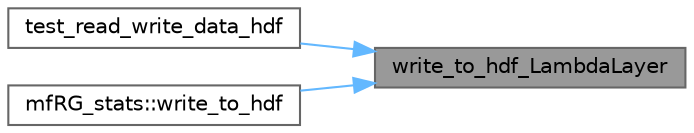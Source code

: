 digraph "write_to_hdf_LambdaLayer"
{
 // INTERACTIVE_SVG=YES
 // LATEX_PDF_SIZE
  bgcolor="transparent";
  edge [fontname=Helvetica,fontsize=10,labelfontname=Helvetica,labelfontsize=10];
  node [fontname=Helvetica,fontsize=10,shape=box,height=0.2,width=0.4];
  rankdir="RL";
  Node1 [id="Node000001",label="write_to_hdf_LambdaLayer",height=0.2,width=0.4,color="gray40", fillcolor="grey60", style="filled", fontcolor="black",tooltip="Write vector to Lambda layer of HDF group/file."];
  Node1 -> Node2 [id="edge1_Node000001_Node000002",dir="back",color="steelblue1",style="solid",tooltip=" "];
  Node2 [id="Node000002",label="test_read_write_data_hdf",height=0.2,width=0.4,color="grey40", fillcolor="white", style="filled",URL="$d5/d4f/hdf5__routines_8c_09_09.html#a348299423b50e44dd3a672875fdeb1a5",tooltip="— Test function — ///"];
  Node1 -> Node3 [id="edge2_Node000001_Node000003",dir="back",color="steelblue1",style="solid",tooltip=" "];
  Node3 [id="Node000003",label="mfRG_stats::write_to_hdf",height=0.2,width=0.4,color="grey40", fillcolor="white", style="filled",URL="$dd/da7/structmfRG__stats.html#a4e41ea29df27f9e00d5666655a502287",tooltip=" "];
}
